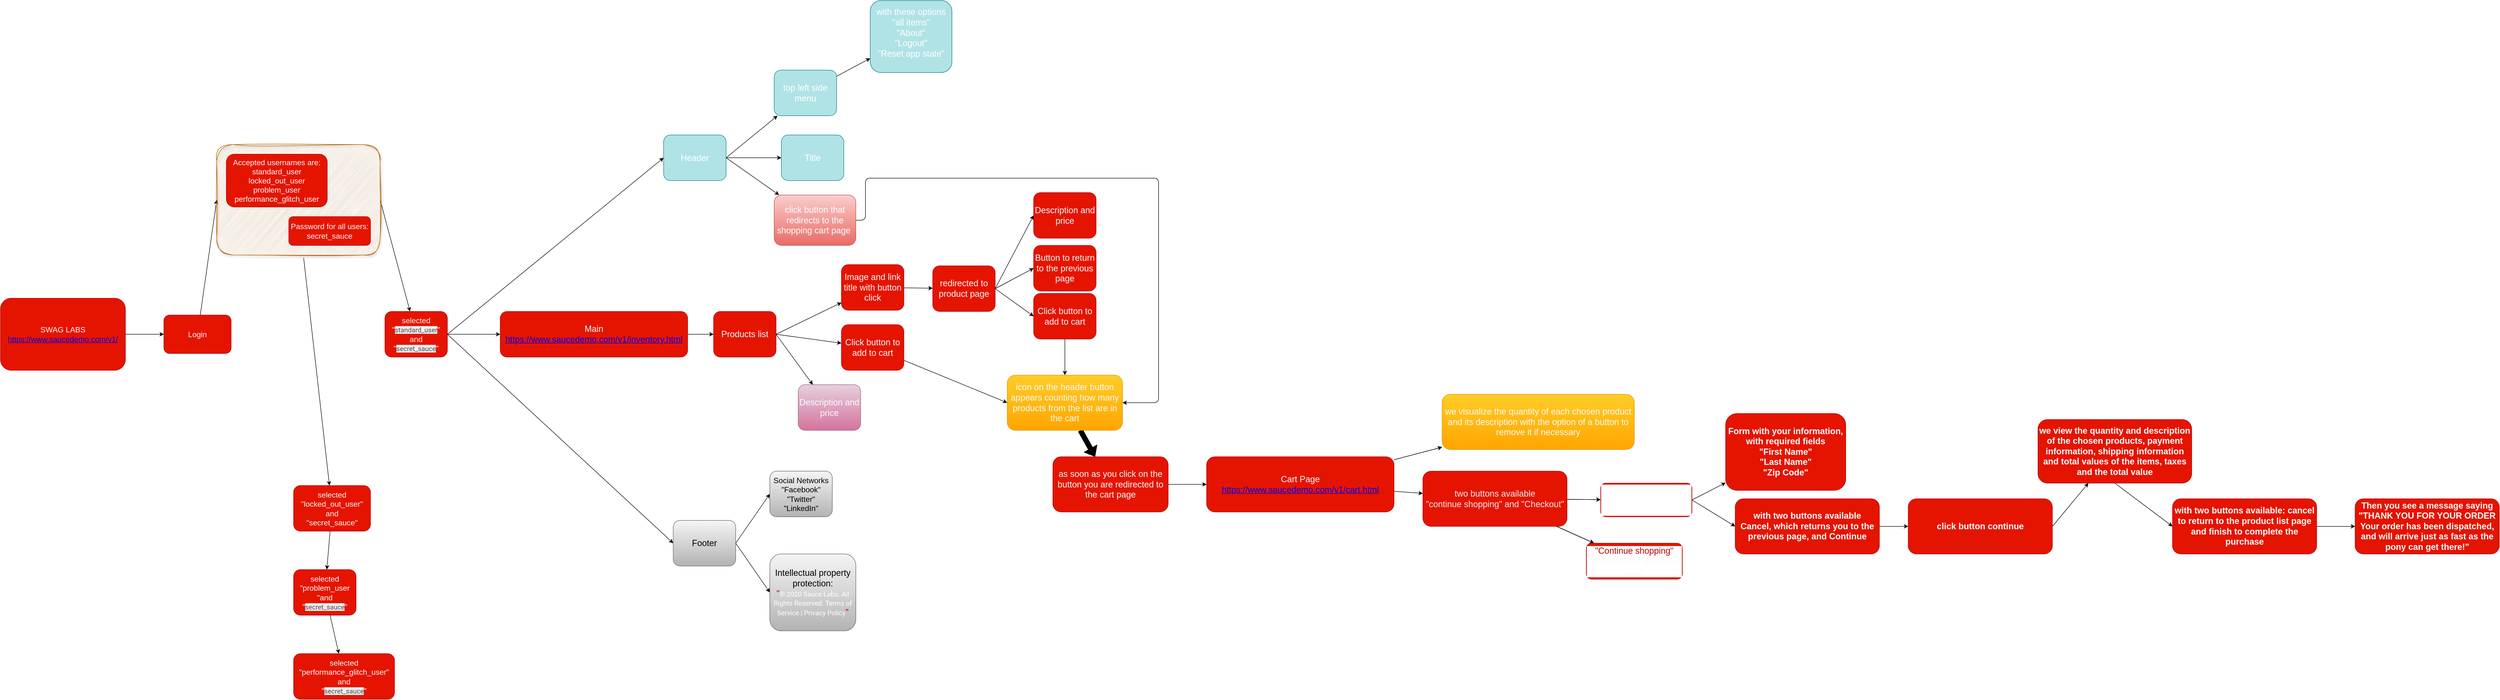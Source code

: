 <mxfile>
    <diagram id="pfDLBW9vJJQVO3gFoBkK" name="Página-1">
        <mxGraphModel dx="2478" dy="2308" grid="1" gridSize="10" guides="1" tooltips="1" connect="1" arrows="1" fold="1" page="1" pageScale="1" pageWidth="827" pageHeight="1169" math="0" shadow="0">
            <root>
                <mxCell id="0"/>
                <mxCell id="1" parent="0"/>
                <mxCell id="5" value="" style="edgeStyle=none;html=1;" parent="1" source="3" target="4" edge="1">
                    <mxGeometry relative="1" as="geometry"/>
                </mxCell>
                <mxCell id="3" value="&lt;font style=&quot;font-size: 16px;&quot;&gt;&lt;font style=&quot;color: rgb(255, 255, 255);&quot;&gt;SWAG LABS&lt;br&gt;&lt;a style=&quot;&quot; href=&quot;https://www.saucedemo.com/v1/&quot;&gt;https://www.saucedemo.com/v1/&lt;/a&gt;&lt;/font&gt;&lt;br&gt;&lt;/font&gt;" style="rounded=1;whiteSpace=wrap;html=1;fillColor=#e51400;fontColor=#ffffff;strokeColor=#B20000;" parent="1" vertex="1">
                    <mxGeometry x="40" y="-340" width="260" height="150" as="geometry"/>
                </mxCell>
                <mxCell id="8" value="" style="edgeStyle=none;html=1;entryX=0;entryY=0.5;entryDx=0;entryDy=0;" parent="1" source="4" target="6" edge="1">
                    <mxGeometry relative="1" as="geometry"/>
                </mxCell>
                <mxCell id="13" value="" style="edgeStyle=none;html=1;exitX=1;exitY=0.5;exitDx=0;exitDy=0;" parent="1" source="6" target="12" edge="1">
                    <mxGeometry relative="1" as="geometry"/>
                </mxCell>
                <mxCell id="4" value="&lt;font style=&quot;font-size: 16px; color: rgb(250, 250, 250);&quot;&gt;Login&lt;/font&gt;" style="rounded=1;whiteSpace=wrap;html=1;fillColor=#e51400;fontColor=#ffffff;strokeColor=#B20000;" parent="1" vertex="1">
                    <mxGeometry x="380" y="-305" width="140" height="80" as="geometry"/>
                </mxCell>
                <mxCell id="6" value="" style="whiteSpace=wrap;html=1;fillColor=#fad7ac;strokeColor=#b46504;fillStyle=auto;gradientDirection=north;gradientColor=none;rounded=1;glass=0;shadow=1;sketch=1;curveFitting=1;jiggle=2;" parent="1" vertex="1">
                    <mxGeometry x="490" y="-660" width="340" height="230" as="geometry"/>
                </mxCell>
                <mxCell id="7" value="&lt;font style=&quot;font-size: 16px; color: rgb(250, 250, 250);&quot;&gt;Accepted usernames are:&lt;br&gt;standard_user&lt;br&gt;locked_out_user&lt;br&gt;problem_user&lt;br&gt;performance_glitch_user&lt;/font&gt;" style="rounded=1;whiteSpace=wrap;html=1;fillColor=#e51400;fontColor=#ffffff;strokeColor=#B20000;" parent="1" vertex="1">
                    <mxGeometry x="510" y="-640" width="210" height="110" as="geometry"/>
                </mxCell>
                <mxCell id="10" value="&lt;font style=&quot;font-size: 16px; color: rgb(250, 250, 250);&quot;&gt;Password for all users:&lt;br&gt;secret_sauce&lt;/font&gt;" style="rounded=1;whiteSpace=wrap;html=1;fillColor=#e51400;fontColor=#ffffff;strokeColor=#B20000;" parent="1" vertex="1">
                    <mxGeometry x="640" y="-510" width="170" height="60" as="geometry"/>
                </mxCell>
                <mxCell id="15" value="" style="edgeStyle=none;html=1;entryX=0;entryY=0.5;entryDx=0;entryDy=0;exitX=1;exitY=0.5;exitDx=0;exitDy=0;" parent="1" source="12" target="14" edge="1">
                    <mxGeometry relative="1" as="geometry"/>
                </mxCell>
                <mxCell id="19" value="" style="edgeStyle=none;html=1;exitX=1;exitY=0.5;exitDx=0;exitDy=0;entryX=0;entryY=0.5;entryDx=0;entryDy=0;" parent="1" source="12" target="16" edge="1">
                    <mxGeometry relative="1" as="geometry">
                        <mxPoint x="1000" y="-230" as="sourcePoint"/>
                    </mxGeometry>
                </mxCell>
                <mxCell id="21" value="" style="edgeStyle=none;html=1;exitX=1;exitY=0.5;exitDx=0;exitDy=0;entryX=0;entryY=0.5;entryDx=0;entryDy=0;" parent="1" source="12" target="20" edge="1">
                    <mxGeometry relative="1" as="geometry"/>
                </mxCell>
                <mxCell id="97" value="" style="edgeStyle=none;html=1;exitX=0.532;exitY=1.026;exitDx=0;exitDy=0;exitPerimeter=0;" edge="1" parent="1" source="6" target="96">
                    <mxGeometry relative="1" as="geometry"/>
                </mxCell>
                <mxCell id="12" value="&lt;font style=&quot;font-size: 16px; color: rgb(250, 250, 250);&quot;&gt;selected&lt;br&gt;&quot;&lt;span style=&quot;color: rgb(74, 74, 74); font-family: Roboto, Arial, Helvetica, sans-serif; font-size: 14px; text-align: start; background-color: rgb(239, 239, 239);&quot;&gt;standard_user&lt;/span&gt;&quot;&lt;br&gt;and&lt;br&gt;&quot;&lt;span style=&quot;color: rgb(74, 74, 74); font-family: Roboto, Arial, Helvetica, sans-serif; font-size: 14px; text-align: start; background-color: rgb(239, 239, 239);&quot;&gt;secret_sauce&lt;/span&gt;&quot;&lt;/font&gt;" style="rounded=1;whiteSpace=wrap;html=1;fillColor=#e51400;fontColor=#ffffff;strokeColor=#B20000;" parent="1" vertex="1">
                    <mxGeometry x="840" y="-312.5" width="130" height="95" as="geometry"/>
                </mxCell>
                <mxCell id="23" value="" style="edgeStyle=none;html=1;exitX=1;exitY=0.5;exitDx=0;exitDy=0;" parent="1" source="14" target="22" edge="1">
                    <mxGeometry relative="1" as="geometry"/>
                </mxCell>
                <mxCell id="25" value="" style="edgeStyle=none;html=1;exitX=1;exitY=0.5;exitDx=0;exitDy=0;" parent="1" source="14" target="24" edge="1">
                    <mxGeometry relative="1" as="geometry">
                        <mxPoint x="1550" y="-565" as="sourcePoint"/>
                    </mxGeometry>
                </mxCell>
                <mxCell id="27" value="" style="edgeStyle=none;html=1;exitX=1;exitY=0.5;exitDx=0;exitDy=0;" parent="1" source="14" target="26" edge="1">
                    <mxGeometry relative="1" as="geometry"/>
                </mxCell>
                <mxCell id="14" value="&lt;font&gt;&lt;font style=&quot;font-size: 18px; color: rgb(255, 255, 255);&quot;&gt;Header&lt;/font&gt;&lt;br&gt;&lt;/font&gt;" style="rounded=1;whiteSpace=wrap;html=1;fillColor=#b0e3e6;strokeColor=#0e8088;" parent="1" vertex="1">
                    <mxGeometry x="1420" y="-680" width="130" height="95" as="geometry"/>
                </mxCell>
                <mxCell id="37" value="" style="edgeStyle=none;html=1;" parent="1" source="16" target="36" edge="1">
                    <mxGeometry relative="1" as="geometry"/>
                </mxCell>
                <mxCell id="16" value="&lt;font style=&quot;font-size: 18px; color: rgb(250, 250, 250);&quot;&gt;Main&lt;br&gt;&lt;a href=&quot;https://www.saucedemo.com/v1/inventory.html&quot;&gt;https://www.saucedemo.com/v1/inventory.html&lt;/a&gt;&lt;/font&gt;" style="rounded=1;whiteSpace=wrap;html=1;fillColor=#e51400;fontColor=#ffffff;strokeColor=#B20000;" parent="1" vertex="1">
                    <mxGeometry x="1080" y="-312.5" width="390" height="95" as="geometry"/>
                </mxCell>
                <mxCell id="32" value="" style="edgeStyle=none;html=1;exitX=1;exitY=0.5;exitDx=0;exitDy=0;entryX=0;entryY=0.5;entryDx=0;entryDy=0;" parent="1" source="20" target="29" edge="1">
                    <mxGeometry relative="1" as="geometry">
                        <mxPoint x="1641" y="100" as="targetPoint"/>
                    </mxGeometry>
                </mxCell>
                <mxCell id="34" value="" style="edgeStyle=none;html=1;exitX=1;exitY=0.5;exitDx=0;exitDy=0;entryX=0;entryY=0.5;entryDx=0;entryDy=0;" parent="1" source="20" target="33" edge="1">
                    <mxGeometry relative="1" as="geometry"/>
                </mxCell>
                <mxCell id="20" value="&lt;font style=&quot;font-size: 18px; color: rgb(0, 0, 0);&quot;&gt;Footer&lt;/font&gt;" style="rounded=1;whiteSpace=wrap;html=1;fillColor=#f5f5f5;strokeColor=#666666;gradientColor=#b3b3b3;" parent="1" vertex="1">
                    <mxGeometry x="1440" y="122.5" width="130" height="95" as="geometry"/>
                </mxCell>
                <mxCell id="95" value="" style="edgeStyle=none;html=1;" parent="1" source="22" target="94" edge="1">
                    <mxGeometry relative="1" as="geometry"/>
                </mxCell>
                <mxCell id="22" value="&lt;font&gt;&lt;font style=&quot;font-size: 18px; color: rgb(255, 255, 255);&quot;&gt;top left side menu&lt;/font&gt;&lt;br&gt;&lt;/font&gt;" style="rounded=1;whiteSpace=wrap;html=1;fillColor=#b0e3e6;strokeColor=#0e8088;" parent="1" vertex="1">
                    <mxGeometry x="1650" y="-815" width="130" height="95" as="geometry"/>
                </mxCell>
                <mxCell id="24" value="&lt;font&gt;&lt;font style=&quot;font-size: 18px; color: rgb(255, 255, 255);&quot;&gt;Title&lt;/font&gt;&lt;br&gt;&lt;/font&gt;" style="rounded=1;whiteSpace=wrap;html=1;fillColor=#b0e3e6;strokeColor=#0e8088;" parent="1" vertex="1">
                    <mxGeometry x="1665" y="-680" width="130" height="95" as="geometry"/>
                </mxCell>
                <mxCell id="56" style="edgeStyle=orthogonalEdgeStyle;html=1;exitX=1;exitY=0.5;exitDx=0;exitDy=0;elbow=vertical;entryX=1;entryY=0.5;entryDx=0;entryDy=0;" parent="1" source="26" target="52" edge="1">
                    <mxGeometry relative="1" as="geometry">
                        <mxPoint x="2410" y="-130" as="targetPoint"/>
                        <Array as="points">
                            <mxPoint x="1840" y="-502"/>
                            <mxPoint x="1840" y="-590"/>
                            <mxPoint x="2450" y="-590"/>
                            <mxPoint x="2450" y="-122"/>
                        </Array>
                    </mxGeometry>
                </mxCell>
                <mxCell id="26" value="&lt;font&gt;&lt;font style=&quot;font-size: 18px; color: rgb(255, 255, 255);&quot;&gt;click button that redirects to the shopping cart page&amp;nbsp;&lt;/font&gt;&lt;br&gt;&lt;/font&gt;" style="rounded=1;whiteSpace=wrap;html=1;fillColor=#f8cecc;strokeColor=#b85450;gradientColor=#ea6b66;" parent="1" vertex="1">
                    <mxGeometry x="1650" y="-555" width="170" height="105" as="geometry"/>
                </mxCell>
                <mxCell id="29" value="&lt;div&gt;&lt;font style=&quot;color: rgb(0, 0, 0); font-size: 16px;&quot;&gt;Social Networks&lt;/font&gt;&lt;/div&gt;&lt;div&gt;&lt;font style=&quot;color: rgb(0, 0, 0); font-size: 16px;&quot;&gt;&quot;Facebook&quot;&lt;/font&gt;&lt;/div&gt;&lt;div&gt;&lt;font style=&quot;color: rgb(0, 0, 0); font-size: 16px;&quot;&gt;&quot;Twitter&quot;&lt;/font&gt;&lt;/div&gt;&lt;div&gt;&lt;font style=&quot;color: rgb(0, 0, 0); font-size: 16px;&quot;&gt;&quot;LinkedIn&quot;&lt;/font&gt;&lt;/div&gt;" style="rounded=1;whiteSpace=wrap;html=1;fillColor=#f5f5f5;strokeColor=#666666;gradientColor=#b3b3b3;" parent="1" vertex="1">
                    <mxGeometry x="1641" y="20" width="130" height="95" as="geometry"/>
                </mxCell>
                <mxCell id="33" value="&lt;font style=&quot;color: rgb(0, 0, 0);&quot;&gt;&lt;font color=&quot;#000000&quot;&gt;&lt;span style=&quot;font-size: 18px;&quot;&gt;Intellectual property protection:&lt;/span&gt;&lt;/font&gt;&lt;/font&gt;&lt;div&gt;&lt;font style=&quot;color: rgb(0, 0, 0);&quot;&gt;&lt;font color=&quot;rgba(0, 0, 0, 0)&quot;&gt;&lt;span style=&quot;font-size: 18px;&quot;&gt;&quot;&lt;/span&gt;&lt;/font&gt;&lt;ul style=&quot;color: rgb(74, 74, 74); font-size: 14px; position: absolute; list-style-type: none; left: 10px; top: 20px; font-family: Roboto, Arial, Helvetica, sans-serif; text-align: start;&quot; class=&quot;social&quot;&gt;&lt;li style=&quot;background: url(&amp;quot;../img/twitter.png&amp;quot;) no-repeat; float: left; margin-right: 20px; display: inline-block; width: 32px; height: 32px; text-indent: -999em;&quot; class=&quot;social_twitter&quot;&gt;Twitter&lt;/li&gt;&lt;li style=&quot;background: url(&amp;quot;../img/facebook.png&amp;quot;) no-repeat; float: left; margin-right: 20px; display: inline-block; width: 32px; height: 32px; text-indent: -999em;&quot; class=&quot;social_facebook&quot;&gt;Facebook&lt;/li&gt;&lt;li style=&quot;background: url(&amp;quot;../img/linkedIn.png&amp;quot;) no-repeat; float: left; margin-right: 20px; display: inline-block; width: 32px; height: 32px; text-indent: -999em;&quot; class=&quot;social_linkedin&quot;&gt;LinkedIn&lt;/li&gt;&lt;/ul&gt;&lt;span style=&quot;color: rgb(255, 255, 255); font-size: 14px; font-family: Roboto, Arial, Helvetica, sans-serif; text-align: start; background-color: transparent;&quot;&gt;© 2020 Sauce Labs. All Rights Reserved. Terms of Service | Privacy Policy&lt;/span&gt;&lt;font color=&quot;rgba(0, 0, 0, 0)&quot;&gt;&lt;span style=&quot;font-size: 18px;&quot;&gt;&quot;&lt;/span&gt;&lt;/font&gt;&lt;/font&gt;&lt;/div&gt;" style="rounded=1;whiteSpace=wrap;html=1;fillColor=#f5f5f5;strokeColor=#666666;gradientColor=#b3b3b3;" parent="1" vertex="1">
                    <mxGeometry x="1641" y="192.5" width="179" height="160" as="geometry"/>
                </mxCell>
                <mxCell id="39" value="" style="edgeStyle=none;html=1;exitX=1;exitY=0.5;exitDx=0;exitDy=0;" parent="1" source="36" target="38" edge="1">
                    <mxGeometry relative="1" as="geometry"/>
                </mxCell>
                <mxCell id="41" value="" style="edgeStyle=none;html=1;exitX=1;exitY=0.5;exitDx=0;exitDy=0;" parent="1" source="36" target="40" edge="1">
                    <mxGeometry relative="1" as="geometry"/>
                </mxCell>
                <mxCell id="43" value="" style="edgeStyle=none;html=1;exitX=1;exitY=0.5;exitDx=0;exitDy=0;" parent="1" source="36" target="42" edge="1">
                    <mxGeometry relative="1" as="geometry"/>
                </mxCell>
                <mxCell id="36" value="&lt;font style=&quot;color: rgb(250, 250, 250); font-size: 18px;&quot;&gt;Products list&lt;/font&gt;" style="rounded=1;whiteSpace=wrap;html=1;fillColor=#e51400;fontColor=#ffffff;strokeColor=#B20000;" parent="1" vertex="1">
                    <mxGeometry x="1524" y="-312.5" width="130" height="95" as="geometry"/>
                </mxCell>
                <mxCell id="45" value="" style="edgeStyle=none;html=1;" parent="1" source="38" target="44" edge="1">
                    <mxGeometry relative="1" as="geometry"/>
                </mxCell>
                <mxCell id="38" value="&lt;font style=&quot;color: rgb(250, 250, 250); font-size: 18px;&quot;&gt;Image and link title with button click&lt;br&gt;&lt;/font&gt;" style="rounded=1;whiteSpace=wrap;html=1;fillColor=#e51400;fontColor=#ffffff;strokeColor=#B20000;" parent="1" vertex="1">
                    <mxGeometry x="1790" y="-410" width="130" height="95" as="geometry"/>
                </mxCell>
                <mxCell id="58" value="" style="edgeStyle=none;html=1;exitX=1;exitY=0.5;exitDx=0;exitDy=0;entryX=0;entryY=0.5;entryDx=0;entryDy=0;" parent="1" source="44" target="57" edge="1">
                    <mxGeometry relative="1" as="geometry"/>
                </mxCell>
                <mxCell id="40" value="&lt;font style=&quot;color: rgb(250, 250, 250); font-size: 18px;&quot;&gt;Description and price&lt;/font&gt;" style="rounded=1;whiteSpace=wrap;html=1;fillColor=#e6d0de;strokeColor=#996185;shadow=0;gradientColor=#d5739d;" parent="1" vertex="1">
                    <mxGeometry x="1700" y="-160" width="130" height="95" as="geometry"/>
                </mxCell>
                <mxCell id="53" value="" style="edgeStyle=none;html=1;entryX=0;entryY=0.5;entryDx=0;entryDy=0;" parent="1" source="42" target="52" edge="1">
                    <mxGeometry relative="1" as="geometry"/>
                </mxCell>
                <mxCell id="42" value="&lt;font style=&quot;color: rgb(250, 250, 250); font-size: 18px;&quot;&gt;Click button to add to cart&lt;/font&gt;" style="rounded=1;whiteSpace=wrap;html=1;fillColor=#e51400;fontColor=#ffffff;strokeColor=#B20000;" parent="1" vertex="1">
                    <mxGeometry x="1790" y="-285" width="130" height="95" as="geometry"/>
                </mxCell>
                <mxCell id="47" value="" style="edgeStyle=none;html=1;exitX=1;exitY=0.5;exitDx=0;exitDy=0;entryX=0;entryY=0.5;entryDx=0;entryDy=0;" parent="1" source="44" target="46" edge="1">
                    <mxGeometry relative="1" as="geometry"/>
                </mxCell>
                <mxCell id="51" value="" style="edgeStyle=none;html=1;exitX=1;exitY=0.5;exitDx=0;exitDy=0;entryX=0;entryY=0.5;entryDx=0;entryDy=0;" parent="1" source="44" target="50" edge="1">
                    <mxGeometry relative="1" as="geometry"/>
                </mxCell>
                <mxCell id="44" value="&lt;font style=&quot;color: rgb(250, 250, 250); font-size: 18px;&quot;&gt;redirected to product page&lt;br&gt;&lt;/font&gt;" style="rounded=1;whiteSpace=wrap;html=1;fillColor=#e51400;fontColor=#ffffff;strokeColor=#B20000;" parent="1" vertex="1">
                    <mxGeometry x="1980" y="-407.5" width="130" height="95" as="geometry"/>
                </mxCell>
                <mxCell id="46" value="&lt;font style=&quot;color: rgb(250, 250, 250); font-size: 18px;&quot;&gt;Button to return to the previous page&lt;br&gt;&lt;/font&gt;" style="rounded=1;whiteSpace=wrap;html=1;fillColor=#e51400;fontColor=#ffffff;strokeColor=#B20000;" parent="1" vertex="1">
                    <mxGeometry x="2190" y="-450" width="130" height="95" as="geometry"/>
                </mxCell>
                <mxCell id="54" value="" style="edgeStyle=none;html=1;entryX=0.5;entryY=0;entryDx=0;entryDy=0;" parent="1" source="50" target="52" edge="1">
                    <mxGeometry relative="1" as="geometry"/>
                </mxCell>
                <mxCell id="50" value="&lt;font style=&quot;color: rgb(250, 250, 250); font-size: 18px;&quot;&gt;&lt;span style=&quot;color: rgb(250, 250, 250);&quot;&gt;Click button to add to cart&lt;/span&gt;&lt;/font&gt;" style="rounded=1;whiteSpace=wrap;html=1;fillColor=#e51400;fontColor=#ffffff;strokeColor=#B20000;" parent="1" vertex="1">
                    <mxGeometry x="2190" y="-350" width="130" height="95" as="geometry"/>
                </mxCell>
                <mxCell id="60" value="" style="edgeStyle=none;html=1;shape=flexArrow;strokeColor=#000000;fillColor=#000000;" parent="1" source="52" target="59" edge="1">
                    <mxGeometry relative="1" as="geometry"/>
                </mxCell>
                <mxCell id="52" value="&lt;font style=&quot;color: rgb(250, 250, 250); font-size: 18px;&quot;&gt;icon on the header button appears counting how many products from the list are in the cart&lt;/font&gt;" style="rounded=1;whiteSpace=wrap;html=1;fillColor=#ffcd28;strokeColor=#d79b00;gradientColor=#ffa500;" parent="1" vertex="1">
                    <mxGeometry x="2135" y="-180" width="240" height="115" as="geometry"/>
                </mxCell>
                <mxCell id="57" value="&lt;font style=&quot;color: rgb(250, 250, 250); font-size: 18px;&quot;&gt;Description and price&lt;/font&gt;" style="rounded=1;whiteSpace=wrap;html=1;fillColor=#e51400;strokeColor=#B20000;shadow=0;fontColor=#ffffff;" parent="1" vertex="1">
                    <mxGeometry x="2190" y="-560" width="130" height="95" as="geometry"/>
                </mxCell>
                <mxCell id="62" value="" style="edgeStyle=none;html=1;" parent="1" source="59" target="61" edge="1">
                    <mxGeometry relative="1" as="geometry"/>
                </mxCell>
                <mxCell id="59" value="&lt;font style=&quot;color: rgb(250, 250, 250); font-size: 18px;&quot;&gt;as soon as you click on the button you are redirected to the cart page&lt;/font&gt;" style="rounded=1;whiteSpace=wrap;html=1;fillColor=#e51400;strokeColor=#B20000;fontColor=#ffffff;" parent="1" vertex="1">
                    <mxGeometry x="2230" y="-10" width="240" height="115" as="geometry"/>
                </mxCell>
                <mxCell id="64" value="" style="edgeStyle=none;html=1;" parent="1" source="61" target="63" edge="1">
                    <mxGeometry relative="1" as="geometry"/>
                </mxCell>
                <mxCell id="65" value="" style="edgeStyle=none;html=1;" parent="1" source="61" target="63" edge="1">
                    <mxGeometry relative="1" as="geometry"/>
                </mxCell>
                <mxCell id="67" value="" style="edgeStyle=none;html=1;" parent="1" source="61" target="66" edge="1">
                    <mxGeometry relative="1" as="geometry"/>
                </mxCell>
                <mxCell id="61" value="&lt;font style=&quot;font-size: 18px; color: rgb(250, 250, 250);&quot;&gt;Cart Page&lt;br&gt;&lt;a href=&quot;https://www.saucedemo.com/v1/cart.html&quot;&gt;https://www.saucedemo.com/v1/cart.html&lt;/a&gt;&lt;br&gt;&lt;/font&gt;" style="rounded=1;whiteSpace=wrap;html=1;fillColor=#e51400;strokeColor=#B20000;fontColor=#ffffff;" parent="1" vertex="1">
                    <mxGeometry x="2550" y="-10" width="390" height="115" as="geometry"/>
                </mxCell>
                <mxCell id="63" value="&lt;span style=&quot;color: rgb(250, 250, 250); font-size: 18px;&quot;&gt;we visualize the quantity of each chosen product and its description with the option of a button to remove it if necessary&lt;/span&gt;" style="rounded=1;whiteSpace=wrap;html=1;fillColor=#ffcd28;strokeColor=#d79b00;gradientColor=#ffa500;" parent="1" vertex="1">
                    <mxGeometry x="3040" y="-140" width="400" height="115" as="geometry"/>
                </mxCell>
                <mxCell id="69" value="" style="edgeStyle=none;html=1;" parent="1" source="66" target="68" edge="1">
                    <mxGeometry relative="1" as="geometry"/>
                </mxCell>
                <mxCell id="71" value="" style="edgeStyle=none;html=1;" parent="1" source="66" target="70" edge="1">
                    <mxGeometry relative="1" as="geometry"/>
                </mxCell>
                <mxCell id="72" value="" style="edgeStyle=none;html=1;" parent="1" source="66" target="70" edge="1">
                    <mxGeometry relative="1" as="geometry"/>
                </mxCell>
                <mxCell id="73" value="" style="edgeStyle=none;html=1;" parent="1" source="66" target="70" edge="1">
                    <mxGeometry relative="1" as="geometry"/>
                </mxCell>
                <mxCell id="74" value="" style="edgeStyle=none;html=1;" parent="1" source="66" target="68" edge="1">
                    <mxGeometry relative="1" as="geometry"/>
                </mxCell>
                <mxCell id="76" value="" style="edgeStyle=none;html=1;exitX=1;exitY=0.5;exitDx=0;exitDy=0;" parent="1" source="68" target="75" edge="1">
                    <mxGeometry relative="1" as="geometry"/>
                </mxCell>
                <mxCell id="66" value="&lt;font style=&quot;font-size: 18px;&quot;&gt;&lt;div style=&quot;&quot;&gt;&lt;font style=&quot;color: rgb(240, 240, 240);&quot;&gt;two buttons available&lt;/font&gt;&lt;/div&gt;&lt;div style=&quot;color: light-dark(rgb(237, 237, 237), rgb(33, 33, 33));&quot;&gt;&quot;continue shopping&quot; and &quot;Checkout&quot;&lt;/div&gt;&lt;/font&gt;" style="rounded=1;whiteSpace=wrap;html=1;fillColor=#e51400;strokeColor=#B20000;fontColor=#ffffff;" parent="1" vertex="1">
                    <mxGeometry x="3000" y="20" width="300" height="115" as="geometry"/>
                </mxCell>
                <mxCell id="82" style="edgeStyle=none;html=1;exitX=1;exitY=0.5;exitDx=0;exitDy=0;entryX=0;entryY=0.5;entryDx=0;entryDy=0;" parent="1" source="68" target="79" edge="1">
                    <mxGeometry relative="1" as="geometry"/>
                </mxCell>
                <mxCell id="68" value="&lt;font style=&quot;color: rgb(255, 255, 255);&quot;&gt;&lt;div style=&quot;background-color: light-dark(#ffffff, var(--ge-dark-color, #121212));&quot;&gt;&lt;font style=&quot;&quot;&gt;&lt;font style=&quot;&quot;&gt;&lt;span style=&quot;font-size: 18px;&quot;&gt;&quot;checkout&quot;&lt;/span&gt;&lt;/font&gt;&lt;br&gt;&lt;/font&gt;&lt;span style=&quot;font-size: 18px;&quot;&gt;directs to the checkout page&lt;/span&gt;&lt;/div&gt;&lt;/font&gt;" style="rounded=1;whiteSpace=wrap;html=1;fillColor=#e51400;strokeColor=#B20000;fontColor=#ffffff;" parent="1" vertex="1">
                    <mxGeometry x="3370" y="45" width="190" height="70" as="geometry"/>
                </mxCell>
                <mxCell id="70" value="&lt;font style=&quot;color: rgb(250, 250, 250);&quot;&gt;&lt;div style=&quot;background-color: light-dark(#ffffff, var(--ge-dark-color, #121212));&quot;&gt;&lt;font color=&quot;rgba(0, 0, 0, 0)&quot;&gt;&lt;span style=&quot;font-size: 18px;&quot;&gt;&quot;Continue shopping&quot;&lt;/span&gt;&lt;/font&gt;&lt;br&gt;&lt;span style=&quot;font-size: 18px;&quot;&gt;directs to the previous page&lt;/span&gt;&lt;/div&gt;&lt;/font&gt;" style="rounded=1;whiteSpace=wrap;html=1;fillColor=#e51400;strokeColor=#B20000;fontColor=#ffffff;" parent="1" vertex="1">
                    <mxGeometry x="3340" y="170" width="200" height="75" as="geometry"/>
                </mxCell>
                <mxCell id="75" value="&lt;font style=&quot;font-size: 18px; color: rgb(255, 255, 255); background-color: rgb(252, 252, 252);&quot;&gt;&lt;div style=&quot;&quot;&gt;&lt;b&gt;&lt;div&gt;Form with your information, with required fields&lt;/div&gt;&lt;div&gt;&quot;First Name&quot;&lt;/div&gt;&lt;div&gt;&quot;Last Name&quot;&lt;/div&gt;&lt;div&gt;&quot;Zip Code&quot;&lt;/div&gt;&lt;/b&gt;&lt;/div&gt;&lt;/font&gt;" style="rounded=1;whiteSpace=wrap;html=1;fillColor=#e51400;strokeColor=#B20000;fontColor=#ffffff;" parent="1" vertex="1">
                    <mxGeometry x="3630" y="-100" width="250" height="160" as="geometry"/>
                </mxCell>
                <mxCell id="85" value="" style="edgeStyle=none;html=1;exitX=1;exitY=0.5;exitDx=0;exitDy=0;" parent="1" source="86" target="84" edge="1">
                    <mxGeometry relative="1" as="geometry"/>
                </mxCell>
                <mxCell id="87" value="" style="edgeStyle=none;html=1;" parent="1" source="79" target="86" edge="1">
                    <mxGeometry relative="1" as="geometry"/>
                </mxCell>
                <mxCell id="79" value="&lt;font style=&quot;font-size: 18px; color: rgb(255, 255, 255); background-color: rgb(252, 252, 252);&quot;&gt;&lt;div style=&quot;&quot;&gt;&lt;b&gt;&lt;div&gt;with two buttons available&lt;/div&gt;&lt;div&gt;Cancel, which returns you to the previous page, and Continue&lt;/div&gt;&lt;/b&gt;&lt;/div&gt;&lt;/font&gt;" style="rounded=1;whiteSpace=wrap;html=1;fillColor=#e51400;strokeColor=#B20000;fontColor=#ffffff;" parent="1" vertex="1">
                    <mxGeometry x="3650" y="77.5" width="300" height="115" as="geometry"/>
                </mxCell>
                <mxCell id="91" style="edgeStyle=none;html=1;exitX=0.5;exitY=1;exitDx=0;exitDy=0;entryX=0;entryY=0.5;entryDx=0;entryDy=0;" parent="1" source="84" target="88" edge="1">
                    <mxGeometry relative="1" as="geometry"/>
                </mxCell>
                <mxCell id="84" value="&lt;font style=&quot;background-color: rgb(252, 252, 252); color: light-dark(rgb(255, 255, 255), rgb(237, 237, 237));&quot;&gt;&lt;div style=&quot;&quot;&gt;&lt;span style=&quot;font-size: 18px;&quot;&gt;&lt;b&gt;we view the quantity and description of the chosen products, payment information, shipping information and total values ​​of the items, taxes and the total value&lt;/b&gt;&lt;/span&gt;&lt;/div&gt;&lt;/font&gt;" style="rounded=1;whiteSpace=wrap;html=1;fillColor=#e51400;strokeColor=#B20000;fontColor=#FFFFFF;" parent="1" vertex="1">
                    <mxGeometry x="4280" y="-87.5" width="320" height="132.5" as="geometry"/>
                </mxCell>
                <mxCell id="86" value="&lt;font style=&quot;font-size: 18px; color: rgb(255, 255, 255); background-color: rgb(252, 252, 252);&quot;&gt;&lt;div style=&quot;&quot;&gt;&lt;b&gt;&lt;div&gt;click button continue&lt;/div&gt;&lt;/b&gt;&lt;/div&gt;&lt;/font&gt;" style="rounded=1;whiteSpace=wrap;html=1;fillColor=#e51400;strokeColor=#B20000;fontColor=#ffffff;" parent="1" vertex="1">
                    <mxGeometry x="4010" y="77.5" width="300" height="115" as="geometry"/>
                </mxCell>
                <mxCell id="93" value="" style="edgeStyle=none;html=1;" parent="1" source="88" target="92" edge="1">
                    <mxGeometry relative="1" as="geometry"/>
                </mxCell>
                <mxCell id="88" value="&lt;font style=&quot;font-size: 18px; color: rgb(255, 255, 255); background-color: rgb(252, 252, 252);&quot;&gt;&lt;div style=&quot;&quot;&gt;&lt;b&gt;&lt;div&gt;with two buttons available: cancel to return to the product list page and finish to complete the purchase&lt;/div&gt;&lt;/b&gt;&lt;/div&gt;&lt;/font&gt;" style="rounded=1;whiteSpace=wrap;html=1;fillColor=#e51400;strokeColor=#B20000;fontColor=#ffffff;" parent="1" vertex="1">
                    <mxGeometry x="4560" y="77.5" width="300" height="115" as="geometry"/>
                </mxCell>
                <mxCell id="92" value="&lt;font style=&quot;background-color: rgb(252, 252, 252); color: rgb(255, 255, 255);&quot;&gt;&lt;div style=&quot;font-size: 18px;&quot;&gt;&lt;b&gt;&lt;div style=&quot;&quot;&gt;Then you see a message saying &quot;THANK YOU FOR YOUR ORDER&lt;/div&gt;&lt;div style=&quot;&quot;&gt;Your order has been dispatched, and will arrive just as fast as the pony can get there!&quot;&lt;/div&gt;&lt;/b&gt;&lt;/div&gt;&lt;/font&gt;" style="rounded=1;whiteSpace=wrap;html=1;fillColor=#e51400;strokeColor=#B20000;fontColor=#ffffff;" parent="1" vertex="1">
                    <mxGeometry x="4940" y="77.5" width="300" height="115" as="geometry"/>
                </mxCell>
                <mxCell id="94" value="&lt;font&gt;&lt;font style=&quot;font-size: 18px; color: rgb(255, 255, 255);&quot;&gt;with these options&lt;br&gt;&quot;all items&quot;&lt;br&gt;&quot;About&quot;&lt;br&gt;&quot;Logout&quot;&lt;br&gt;&quot;Reset app state&quot;&lt;br&gt;&lt;/font&gt;&lt;br&gt;&lt;/font&gt;" style="rounded=1;whiteSpace=wrap;html=1;fillColor=#b0e3e6;strokeColor=#0e8088;" parent="1" vertex="1">
                    <mxGeometry x="1850" y="-960" width="170" height="150" as="geometry"/>
                </mxCell>
                <mxCell id="99" value="" style="edgeStyle=none;html=1;" edge="1" parent="1" source="96" target="98">
                    <mxGeometry relative="1" as="geometry"/>
                </mxCell>
                <mxCell id="96" value="&lt;font style=&quot;font-size: 16px; color: rgb(250, 250, 250);&quot;&gt;selected&lt;br&gt;&quot;&lt;span style=&quot;color: rgb(250, 250, 250);&quot;&gt;locked_out_user&lt;/span&gt;&quot;&lt;br&gt;and&lt;br&gt;&quot;&lt;span style=&quot;color: rgb(250, 250, 250);&quot;&gt;secret_sauce&lt;/span&gt;&quot;&lt;/font&gt;" style="rounded=1;whiteSpace=wrap;html=1;fillColor=#e51400;fontColor=#ffffff;strokeColor=#B20000;" vertex="1" parent="1">
                    <mxGeometry x="650" y="50" width="160" height="95" as="geometry"/>
                </mxCell>
                <mxCell id="101" value="" style="edgeStyle=none;html=1;" edge="1" parent="1" source="98" target="100">
                    <mxGeometry relative="1" as="geometry"/>
                </mxCell>
                <mxCell id="98" value="&lt;font style=&quot;font-size: 16px; color: rgb(250, 250, 250);&quot;&gt;selected&lt;br&gt;&quot;&lt;span style=&quot;color: rgb(250, 250, 250);&quot;&gt;problem_user&lt;/span&gt;&lt;br&gt;&lt;/font&gt;&lt;div&gt;&lt;font style=&quot;font-size: 16px; color: rgb(250, 250, 250);&quot;&gt;&quot;&lt;/font&gt;&lt;span style=&quot;font-size: 16px; background-color: transparent;&quot;&gt;and&lt;/span&gt;&lt;/div&gt;&lt;div&gt;&lt;font style=&quot;font-size: 16px; color: rgb(250, 250, 250);&quot;&gt;&quot;&lt;span style=&quot;color: rgb(74, 74, 74); font-family: Roboto, Arial, Helvetica, sans-serif; font-size: 14px; text-align: start; background-color: rgb(239, 239, 239);&quot;&gt;secret_sauce&lt;/span&gt;&quot;&lt;/font&gt;&lt;/div&gt;" style="rounded=1;whiteSpace=wrap;html=1;fillColor=#e51400;fontColor=#ffffff;strokeColor=#B20000;" vertex="1" parent="1">
                    <mxGeometry x="650" y="225" width="130" height="95" as="geometry"/>
                </mxCell>
                <mxCell id="100" value="&lt;font style=&quot;font-size: 16px; color: rgb(250, 250, 250);&quot;&gt;selected&lt;br&gt;&quot;&lt;span style=&quot;color: rgb(250, 250, 250);&quot;&gt;performance_glitch_user&lt;/span&gt;&quot;&lt;br&gt;and&lt;br&gt;&quot;&lt;span style=&quot;color: rgb(74, 74, 74); font-family: Roboto, Arial, Helvetica, sans-serif; font-size: 14px; text-align: start; background-color: rgb(239, 239, 239);&quot;&gt;secret_sauce&lt;/span&gt;&quot;&lt;/font&gt;" style="rounded=1;whiteSpace=wrap;html=1;fillColor=#e51400;fontColor=#ffffff;strokeColor=#B20000;" vertex="1" parent="1">
                    <mxGeometry x="650" y="400" width="210" height="95" as="geometry"/>
                </mxCell>
            </root>
        </mxGraphModel>
    </diagram>
</mxfile>